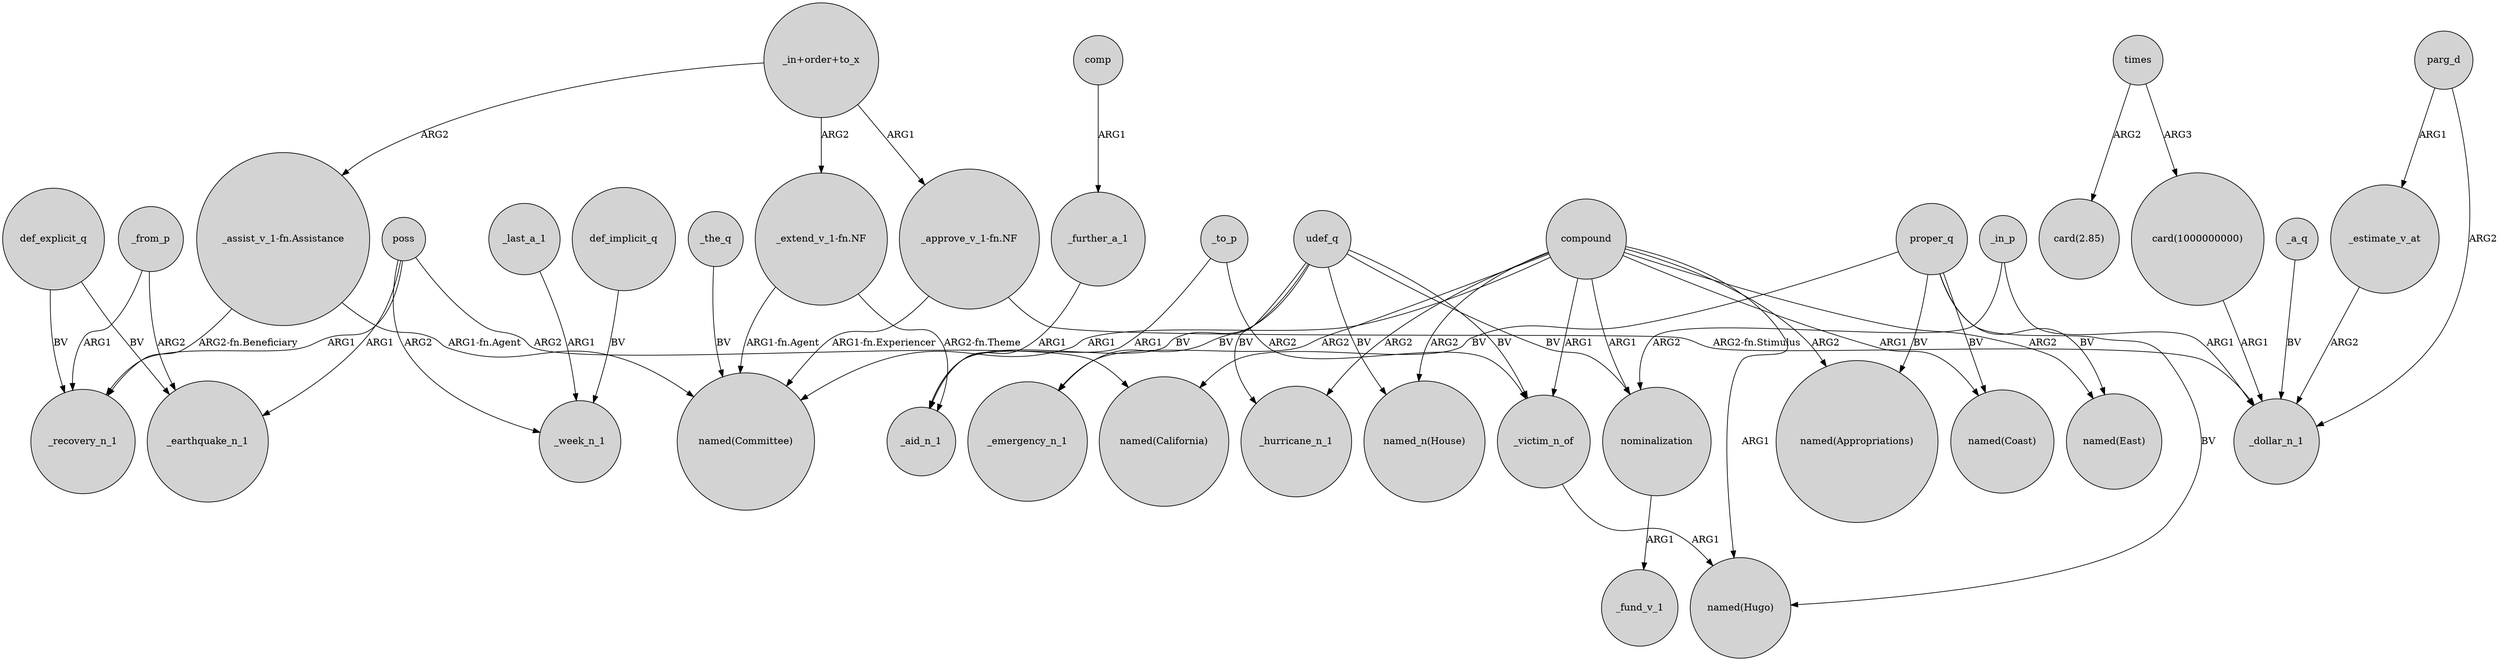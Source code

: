 digraph {
	node [shape=circle style=filled]
	udef_q -> "named_n(House)" [label=BV]
	compound -> _emergency_n_1 [label=ARG2]
	"_assist_v_1-fn.Assistance" -> "named(Committee)" [label="ARG1-fn.Agent"]
	def_explicit_q -> _recovery_n_1 [label=BV]
	def_explicit_q -> _earthquake_n_1 [label=BV]
	"_extend_v_1-fn.NF" -> _aid_n_1 [label="ARG2-fn.Theme"]
	def_implicit_q -> _week_n_1 [label=BV]
	"_extend_v_1-fn.NF" -> "named(Committee)" [label="ARG1-fn.Agent"]
	compound -> _victim_n_of [label=ARG1]
	"_in+order+to_x" -> "_approve_v_1-fn.NF" [label=ARG1]
	compound -> "named(Hugo)" [label=ARG1]
	nominalization -> _fund_v_1 [label=ARG1]
	poss -> "named(California)" [label=ARG2]
	poss -> _earthquake_n_1 [label=ARG1]
	udef_q -> _victim_n_of [label=BV]
	proper_q -> "named(Appropriations)" [label=BV]
	proper_q -> "named(California)" [label=BV]
	"_approve_v_1-fn.NF" -> _dollar_n_1 [label="ARG2-fn.Stimulus"]
	compound -> "named(Coast)" [label=ARG1]
	_further_a_1 -> _aid_n_1 [label=ARG1]
	_a_q -> _dollar_n_1 [label=BV]
	"_in+order+to_x" -> "_assist_v_1-fn.Assistance" [label=ARG2]
	poss -> _week_n_1 [label=ARG2]
	times -> "card(1000000000)" [label=ARG3]
	_from_p -> _recovery_n_1 [label=ARG1]
	udef_q -> _hurricane_n_1 [label=BV]
	comp -> _further_a_1 [label=ARG1]
	_from_p -> _earthquake_n_1 [label=ARG2]
	udef_q -> _emergency_n_1 [label=BV]
	_last_a_1 -> _week_n_1 [label=ARG1]
	"_approve_v_1-fn.NF" -> "named(Committee)" [label="ARG1-fn.Experiencer"]
	udef_q -> nominalization [label=BV]
	compound -> "named_n(House)" [label=ARG2]
	compound -> "named(Committee)" [label=ARG1]
	"_in+order+to_x" -> "_extend_v_1-fn.NF" [label=ARG2]
	proper_q -> "named(Hugo)" [label=BV]
	compound -> "named(Appropriations)" [label=ARG2]
	parg_d -> _dollar_n_1 [label=ARG2]
	parg_d -> _estimate_v_at [label=ARG1]
	udef_q -> _aid_n_1 [label=BV]
	_victim_n_of -> "named(Hugo)" [label=ARG1]
	_in_p -> _dollar_n_1 [label=ARG1]
	_to_p -> _victim_n_of [label=ARG2]
	compound -> _hurricane_n_1 [label=ARG2]
	"_assist_v_1-fn.Assistance" -> _recovery_n_1 [label="ARG2-fn.Beneficiary"]
	_the_q -> "named(Committee)" [label=BV]
	"card(1000000000)" -> _dollar_n_1 [label=ARG1]
	_in_p -> nominalization [label=ARG2]
	compound -> "named(East)" [label=ARG2]
	poss -> _recovery_n_1 [label=ARG1]
	compound -> nominalization [label=ARG1]
	proper_q -> "named(East)" [label=BV]
	_estimate_v_at -> _dollar_n_1 [label=ARG2]
	_to_p -> _aid_n_1 [label=ARG1]
	times -> "card(2.85)" [label=ARG2]
	proper_q -> "named(Coast)" [label=BV]
}
